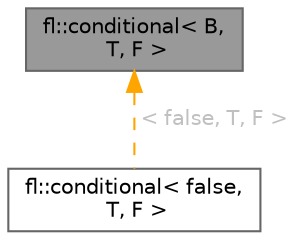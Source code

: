 digraph "fl::conditional&lt; B, T, F &gt;"
{
 // INTERACTIVE_SVG=YES
 // LATEX_PDF_SIZE
  bgcolor="transparent";
  edge [fontname=Helvetica,fontsize=10,labelfontname=Helvetica,labelfontsize=10];
  node [fontname=Helvetica,fontsize=10,shape=box,height=0.2,width=0.4];
  Node1 [id="Node000001",label="fl::conditional\< B,\l T, F \>",height=0.2,width=0.4,color="gray40", fillcolor="grey60", style="filled", fontcolor="black",tooltip=" "];
  Node1 -> Node2 [id="edge1_Node000001_Node000002",dir="back",color="orange",style="dashed",tooltip=" ",label=" \< false, T, F \>",fontcolor="grey" ];
  Node2 [id="Node000002",label="fl::conditional\< false,\l T, F \>",height=0.2,width=0.4,color="gray40", fillcolor="white", style="filled",URL="$d4/d36/namespacefl.html#d4/d08/structfl_1_1conditional_3_01false_00_01_t_00_01_f_01_4",tooltip=" "];
}
